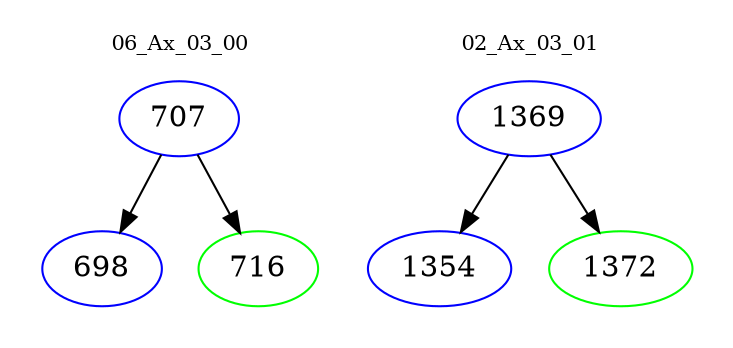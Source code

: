 digraph{
subgraph cluster_0 {
color = white
label = "06_Ax_03_00";
fontsize=10;
T0_707 [label="707", color="blue"]
T0_707 -> T0_698 [color="black"]
T0_698 [label="698", color="blue"]
T0_707 -> T0_716 [color="black"]
T0_716 [label="716", color="green"]
}
subgraph cluster_1 {
color = white
label = "02_Ax_03_01";
fontsize=10;
T1_1369 [label="1369", color="blue"]
T1_1369 -> T1_1354 [color="black"]
T1_1354 [label="1354", color="blue"]
T1_1369 -> T1_1372 [color="black"]
T1_1372 [label="1372", color="green"]
}
}
